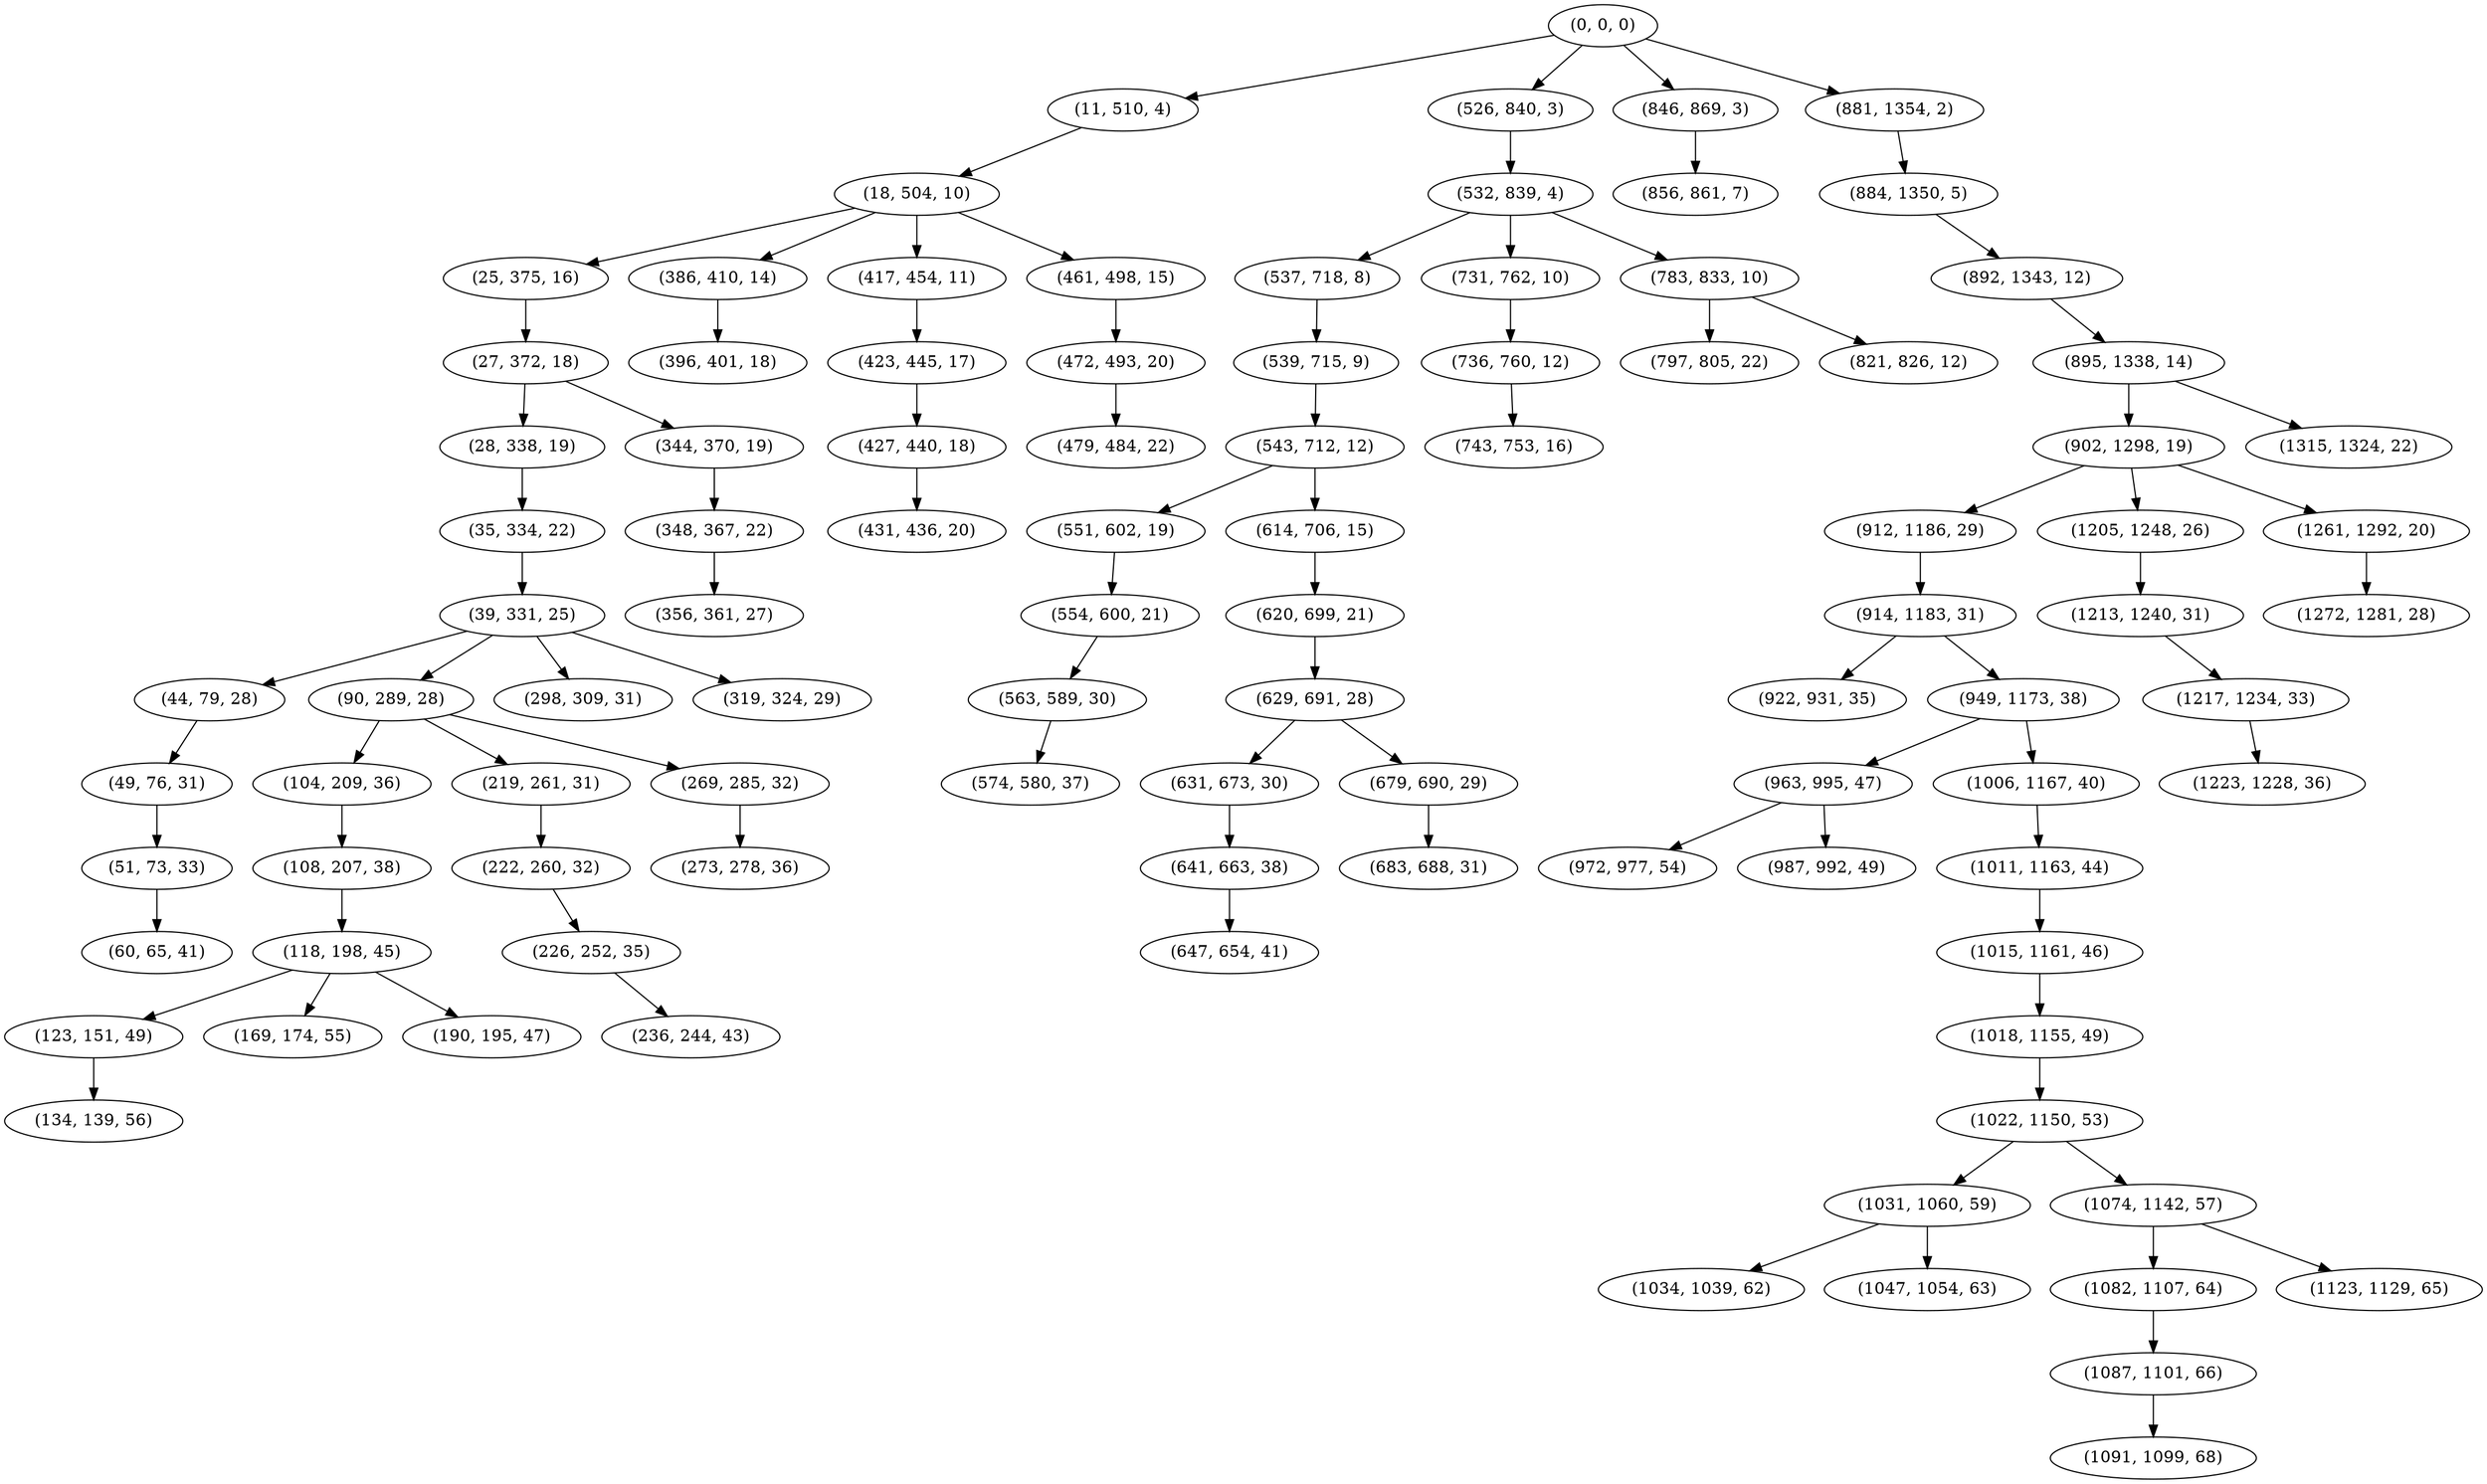 digraph tree {
    "(0, 0, 0)";
    "(11, 510, 4)";
    "(18, 504, 10)";
    "(25, 375, 16)";
    "(27, 372, 18)";
    "(28, 338, 19)";
    "(35, 334, 22)";
    "(39, 331, 25)";
    "(44, 79, 28)";
    "(49, 76, 31)";
    "(51, 73, 33)";
    "(60, 65, 41)";
    "(90, 289, 28)";
    "(104, 209, 36)";
    "(108, 207, 38)";
    "(118, 198, 45)";
    "(123, 151, 49)";
    "(134, 139, 56)";
    "(169, 174, 55)";
    "(190, 195, 47)";
    "(219, 261, 31)";
    "(222, 260, 32)";
    "(226, 252, 35)";
    "(236, 244, 43)";
    "(269, 285, 32)";
    "(273, 278, 36)";
    "(298, 309, 31)";
    "(319, 324, 29)";
    "(344, 370, 19)";
    "(348, 367, 22)";
    "(356, 361, 27)";
    "(386, 410, 14)";
    "(396, 401, 18)";
    "(417, 454, 11)";
    "(423, 445, 17)";
    "(427, 440, 18)";
    "(431, 436, 20)";
    "(461, 498, 15)";
    "(472, 493, 20)";
    "(479, 484, 22)";
    "(526, 840, 3)";
    "(532, 839, 4)";
    "(537, 718, 8)";
    "(539, 715, 9)";
    "(543, 712, 12)";
    "(551, 602, 19)";
    "(554, 600, 21)";
    "(563, 589, 30)";
    "(574, 580, 37)";
    "(614, 706, 15)";
    "(620, 699, 21)";
    "(629, 691, 28)";
    "(631, 673, 30)";
    "(641, 663, 38)";
    "(647, 654, 41)";
    "(679, 690, 29)";
    "(683, 688, 31)";
    "(731, 762, 10)";
    "(736, 760, 12)";
    "(743, 753, 16)";
    "(783, 833, 10)";
    "(797, 805, 22)";
    "(821, 826, 12)";
    "(846, 869, 3)";
    "(856, 861, 7)";
    "(881, 1354, 2)";
    "(884, 1350, 5)";
    "(892, 1343, 12)";
    "(895, 1338, 14)";
    "(902, 1298, 19)";
    "(912, 1186, 29)";
    "(914, 1183, 31)";
    "(922, 931, 35)";
    "(949, 1173, 38)";
    "(963, 995, 47)";
    "(972, 977, 54)";
    "(987, 992, 49)";
    "(1006, 1167, 40)";
    "(1011, 1163, 44)";
    "(1015, 1161, 46)";
    "(1018, 1155, 49)";
    "(1022, 1150, 53)";
    "(1031, 1060, 59)";
    "(1034, 1039, 62)";
    "(1047, 1054, 63)";
    "(1074, 1142, 57)";
    "(1082, 1107, 64)";
    "(1087, 1101, 66)";
    "(1091, 1099, 68)";
    "(1123, 1129, 65)";
    "(1205, 1248, 26)";
    "(1213, 1240, 31)";
    "(1217, 1234, 33)";
    "(1223, 1228, 36)";
    "(1261, 1292, 20)";
    "(1272, 1281, 28)";
    "(1315, 1324, 22)";
    "(0, 0, 0)" -> "(11, 510, 4)";
    "(0, 0, 0)" -> "(526, 840, 3)";
    "(0, 0, 0)" -> "(846, 869, 3)";
    "(0, 0, 0)" -> "(881, 1354, 2)";
    "(11, 510, 4)" -> "(18, 504, 10)";
    "(18, 504, 10)" -> "(25, 375, 16)";
    "(18, 504, 10)" -> "(386, 410, 14)";
    "(18, 504, 10)" -> "(417, 454, 11)";
    "(18, 504, 10)" -> "(461, 498, 15)";
    "(25, 375, 16)" -> "(27, 372, 18)";
    "(27, 372, 18)" -> "(28, 338, 19)";
    "(27, 372, 18)" -> "(344, 370, 19)";
    "(28, 338, 19)" -> "(35, 334, 22)";
    "(35, 334, 22)" -> "(39, 331, 25)";
    "(39, 331, 25)" -> "(44, 79, 28)";
    "(39, 331, 25)" -> "(90, 289, 28)";
    "(39, 331, 25)" -> "(298, 309, 31)";
    "(39, 331, 25)" -> "(319, 324, 29)";
    "(44, 79, 28)" -> "(49, 76, 31)";
    "(49, 76, 31)" -> "(51, 73, 33)";
    "(51, 73, 33)" -> "(60, 65, 41)";
    "(90, 289, 28)" -> "(104, 209, 36)";
    "(90, 289, 28)" -> "(219, 261, 31)";
    "(90, 289, 28)" -> "(269, 285, 32)";
    "(104, 209, 36)" -> "(108, 207, 38)";
    "(108, 207, 38)" -> "(118, 198, 45)";
    "(118, 198, 45)" -> "(123, 151, 49)";
    "(118, 198, 45)" -> "(169, 174, 55)";
    "(118, 198, 45)" -> "(190, 195, 47)";
    "(123, 151, 49)" -> "(134, 139, 56)";
    "(219, 261, 31)" -> "(222, 260, 32)";
    "(222, 260, 32)" -> "(226, 252, 35)";
    "(226, 252, 35)" -> "(236, 244, 43)";
    "(269, 285, 32)" -> "(273, 278, 36)";
    "(344, 370, 19)" -> "(348, 367, 22)";
    "(348, 367, 22)" -> "(356, 361, 27)";
    "(386, 410, 14)" -> "(396, 401, 18)";
    "(417, 454, 11)" -> "(423, 445, 17)";
    "(423, 445, 17)" -> "(427, 440, 18)";
    "(427, 440, 18)" -> "(431, 436, 20)";
    "(461, 498, 15)" -> "(472, 493, 20)";
    "(472, 493, 20)" -> "(479, 484, 22)";
    "(526, 840, 3)" -> "(532, 839, 4)";
    "(532, 839, 4)" -> "(537, 718, 8)";
    "(532, 839, 4)" -> "(731, 762, 10)";
    "(532, 839, 4)" -> "(783, 833, 10)";
    "(537, 718, 8)" -> "(539, 715, 9)";
    "(539, 715, 9)" -> "(543, 712, 12)";
    "(543, 712, 12)" -> "(551, 602, 19)";
    "(543, 712, 12)" -> "(614, 706, 15)";
    "(551, 602, 19)" -> "(554, 600, 21)";
    "(554, 600, 21)" -> "(563, 589, 30)";
    "(563, 589, 30)" -> "(574, 580, 37)";
    "(614, 706, 15)" -> "(620, 699, 21)";
    "(620, 699, 21)" -> "(629, 691, 28)";
    "(629, 691, 28)" -> "(631, 673, 30)";
    "(629, 691, 28)" -> "(679, 690, 29)";
    "(631, 673, 30)" -> "(641, 663, 38)";
    "(641, 663, 38)" -> "(647, 654, 41)";
    "(679, 690, 29)" -> "(683, 688, 31)";
    "(731, 762, 10)" -> "(736, 760, 12)";
    "(736, 760, 12)" -> "(743, 753, 16)";
    "(783, 833, 10)" -> "(797, 805, 22)";
    "(783, 833, 10)" -> "(821, 826, 12)";
    "(846, 869, 3)" -> "(856, 861, 7)";
    "(881, 1354, 2)" -> "(884, 1350, 5)";
    "(884, 1350, 5)" -> "(892, 1343, 12)";
    "(892, 1343, 12)" -> "(895, 1338, 14)";
    "(895, 1338, 14)" -> "(902, 1298, 19)";
    "(895, 1338, 14)" -> "(1315, 1324, 22)";
    "(902, 1298, 19)" -> "(912, 1186, 29)";
    "(902, 1298, 19)" -> "(1205, 1248, 26)";
    "(902, 1298, 19)" -> "(1261, 1292, 20)";
    "(912, 1186, 29)" -> "(914, 1183, 31)";
    "(914, 1183, 31)" -> "(922, 931, 35)";
    "(914, 1183, 31)" -> "(949, 1173, 38)";
    "(949, 1173, 38)" -> "(963, 995, 47)";
    "(949, 1173, 38)" -> "(1006, 1167, 40)";
    "(963, 995, 47)" -> "(972, 977, 54)";
    "(963, 995, 47)" -> "(987, 992, 49)";
    "(1006, 1167, 40)" -> "(1011, 1163, 44)";
    "(1011, 1163, 44)" -> "(1015, 1161, 46)";
    "(1015, 1161, 46)" -> "(1018, 1155, 49)";
    "(1018, 1155, 49)" -> "(1022, 1150, 53)";
    "(1022, 1150, 53)" -> "(1031, 1060, 59)";
    "(1022, 1150, 53)" -> "(1074, 1142, 57)";
    "(1031, 1060, 59)" -> "(1034, 1039, 62)";
    "(1031, 1060, 59)" -> "(1047, 1054, 63)";
    "(1074, 1142, 57)" -> "(1082, 1107, 64)";
    "(1074, 1142, 57)" -> "(1123, 1129, 65)";
    "(1082, 1107, 64)" -> "(1087, 1101, 66)";
    "(1087, 1101, 66)" -> "(1091, 1099, 68)";
    "(1205, 1248, 26)" -> "(1213, 1240, 31)";
    "(1213, 1240, 31)" -> "(1217, 1234, 33)";
    "(1217, 1234, 33)" -> "(1223, 1228, 36)";
    "(1261, 1292, 20)" -> "(1272, 1281, 28)";
}
